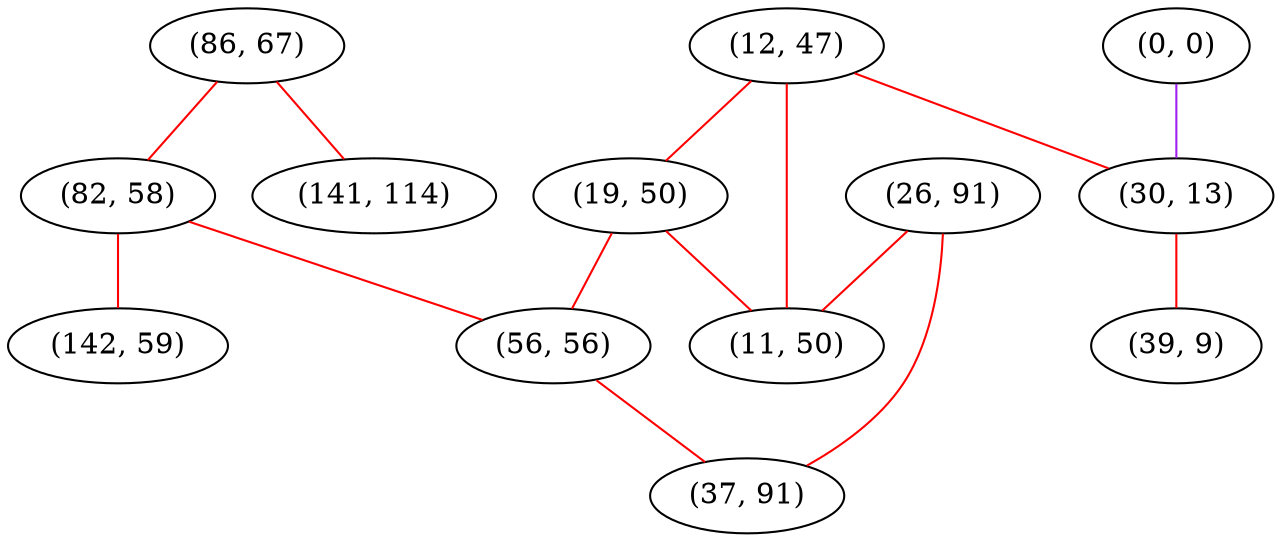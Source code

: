 graph "" {
"(86, 67)";
"(12, 47)";
"(0, 0)";
"(26, 91)";
"(19, 50)";
"(82, 58)";
"(142, 59)";
"(56, 56)";
"(141, 114)";
"(37, 91)";
"(11, 50)";
"(30, 13)";
"(39, 9)";
"(86, 67)" -- "(141, 114)"  [color=red, key=0, weight=1];
"(86, 67)" -- "(82, 58)"  [color=red, key=0, weight=1];
"(12, 47)" -- "(11, 50)"  [color=red, key=0, weight=1];
"(12, 47)" -- "(19, 50)"  [color=red, key=0, weight=1];
"(12, 47)" -- "(30, 13)"  [color=red, key=0, weight=1];
"(0, 0)" -- "(30, 13)"  [color=purple, key=0, weight=4];
"(26, 91)" -- "(11, 50)"  [color=red, key=0, weight=1];
"(26, 91)" -- "(37, 91)"  [color=red, key=0, weight=1];
"(19, 50)" -- "(56, 56)"  [color=red, key=0, weight=1];
"(19, 50)" -- "(11, 50)"  [color=red, key=0, weight=1];
"(82, 58)" -- "(142, 59)"  [color=red, key=0, weight=1];
"(82, 58)" -- "(56, 56)"  [color=red, key=0, weight=1];
"(56, 56)" -- "(37, 91)"  [color=red, key=0, weight=1];
"(30, 13)" -- "(39, 9)"  [color=red, key=0, weight=1];
}
